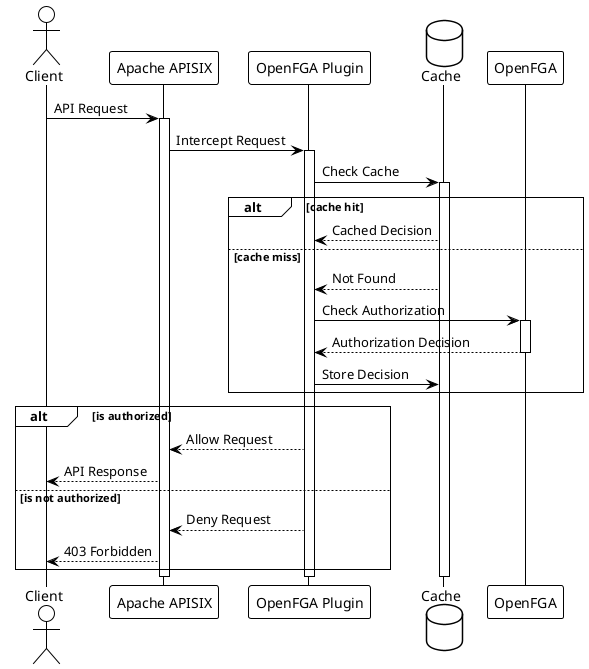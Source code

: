 @startuml APISIX OpenFGA Plugin Sequence Diagram with Caching
!theme plain
actor Client
participant "Apache APISIX" as APISIX
participant "OpenFGA Plugin" as Plugin
database "Cache" as Cache
participant "OpenFGA" as OpenFGA

Client -> APISIX: API Request
activate APISIX

APISIX -> Plugin: Intercept Request
activate Plugin

Plugin -> Cache: Check Cache
activate Cache

alt cache hit
    Cache --> Plugin: Cached Decision
else cache miss
    Cache --> Plugin: Not Found
    Plugin -> OpenFGA: Check Authorization
    activate OpenFGA
    OpenFGA --> Plugin: Authorization Decision
    deactivate OpenFGA
    Plugin -> Cache: Store Decision
end

alt is authorized
    Plugin --> APISIX: Allow Request
    APISIX --> Client: API Response
else is not authorized
    Plugin --> APISIX: Deny Request
    APISIX --> Client: 403 Forbidden
end

deactivate Cache
deactivate Plugin
deactivate APISIX
@enduml